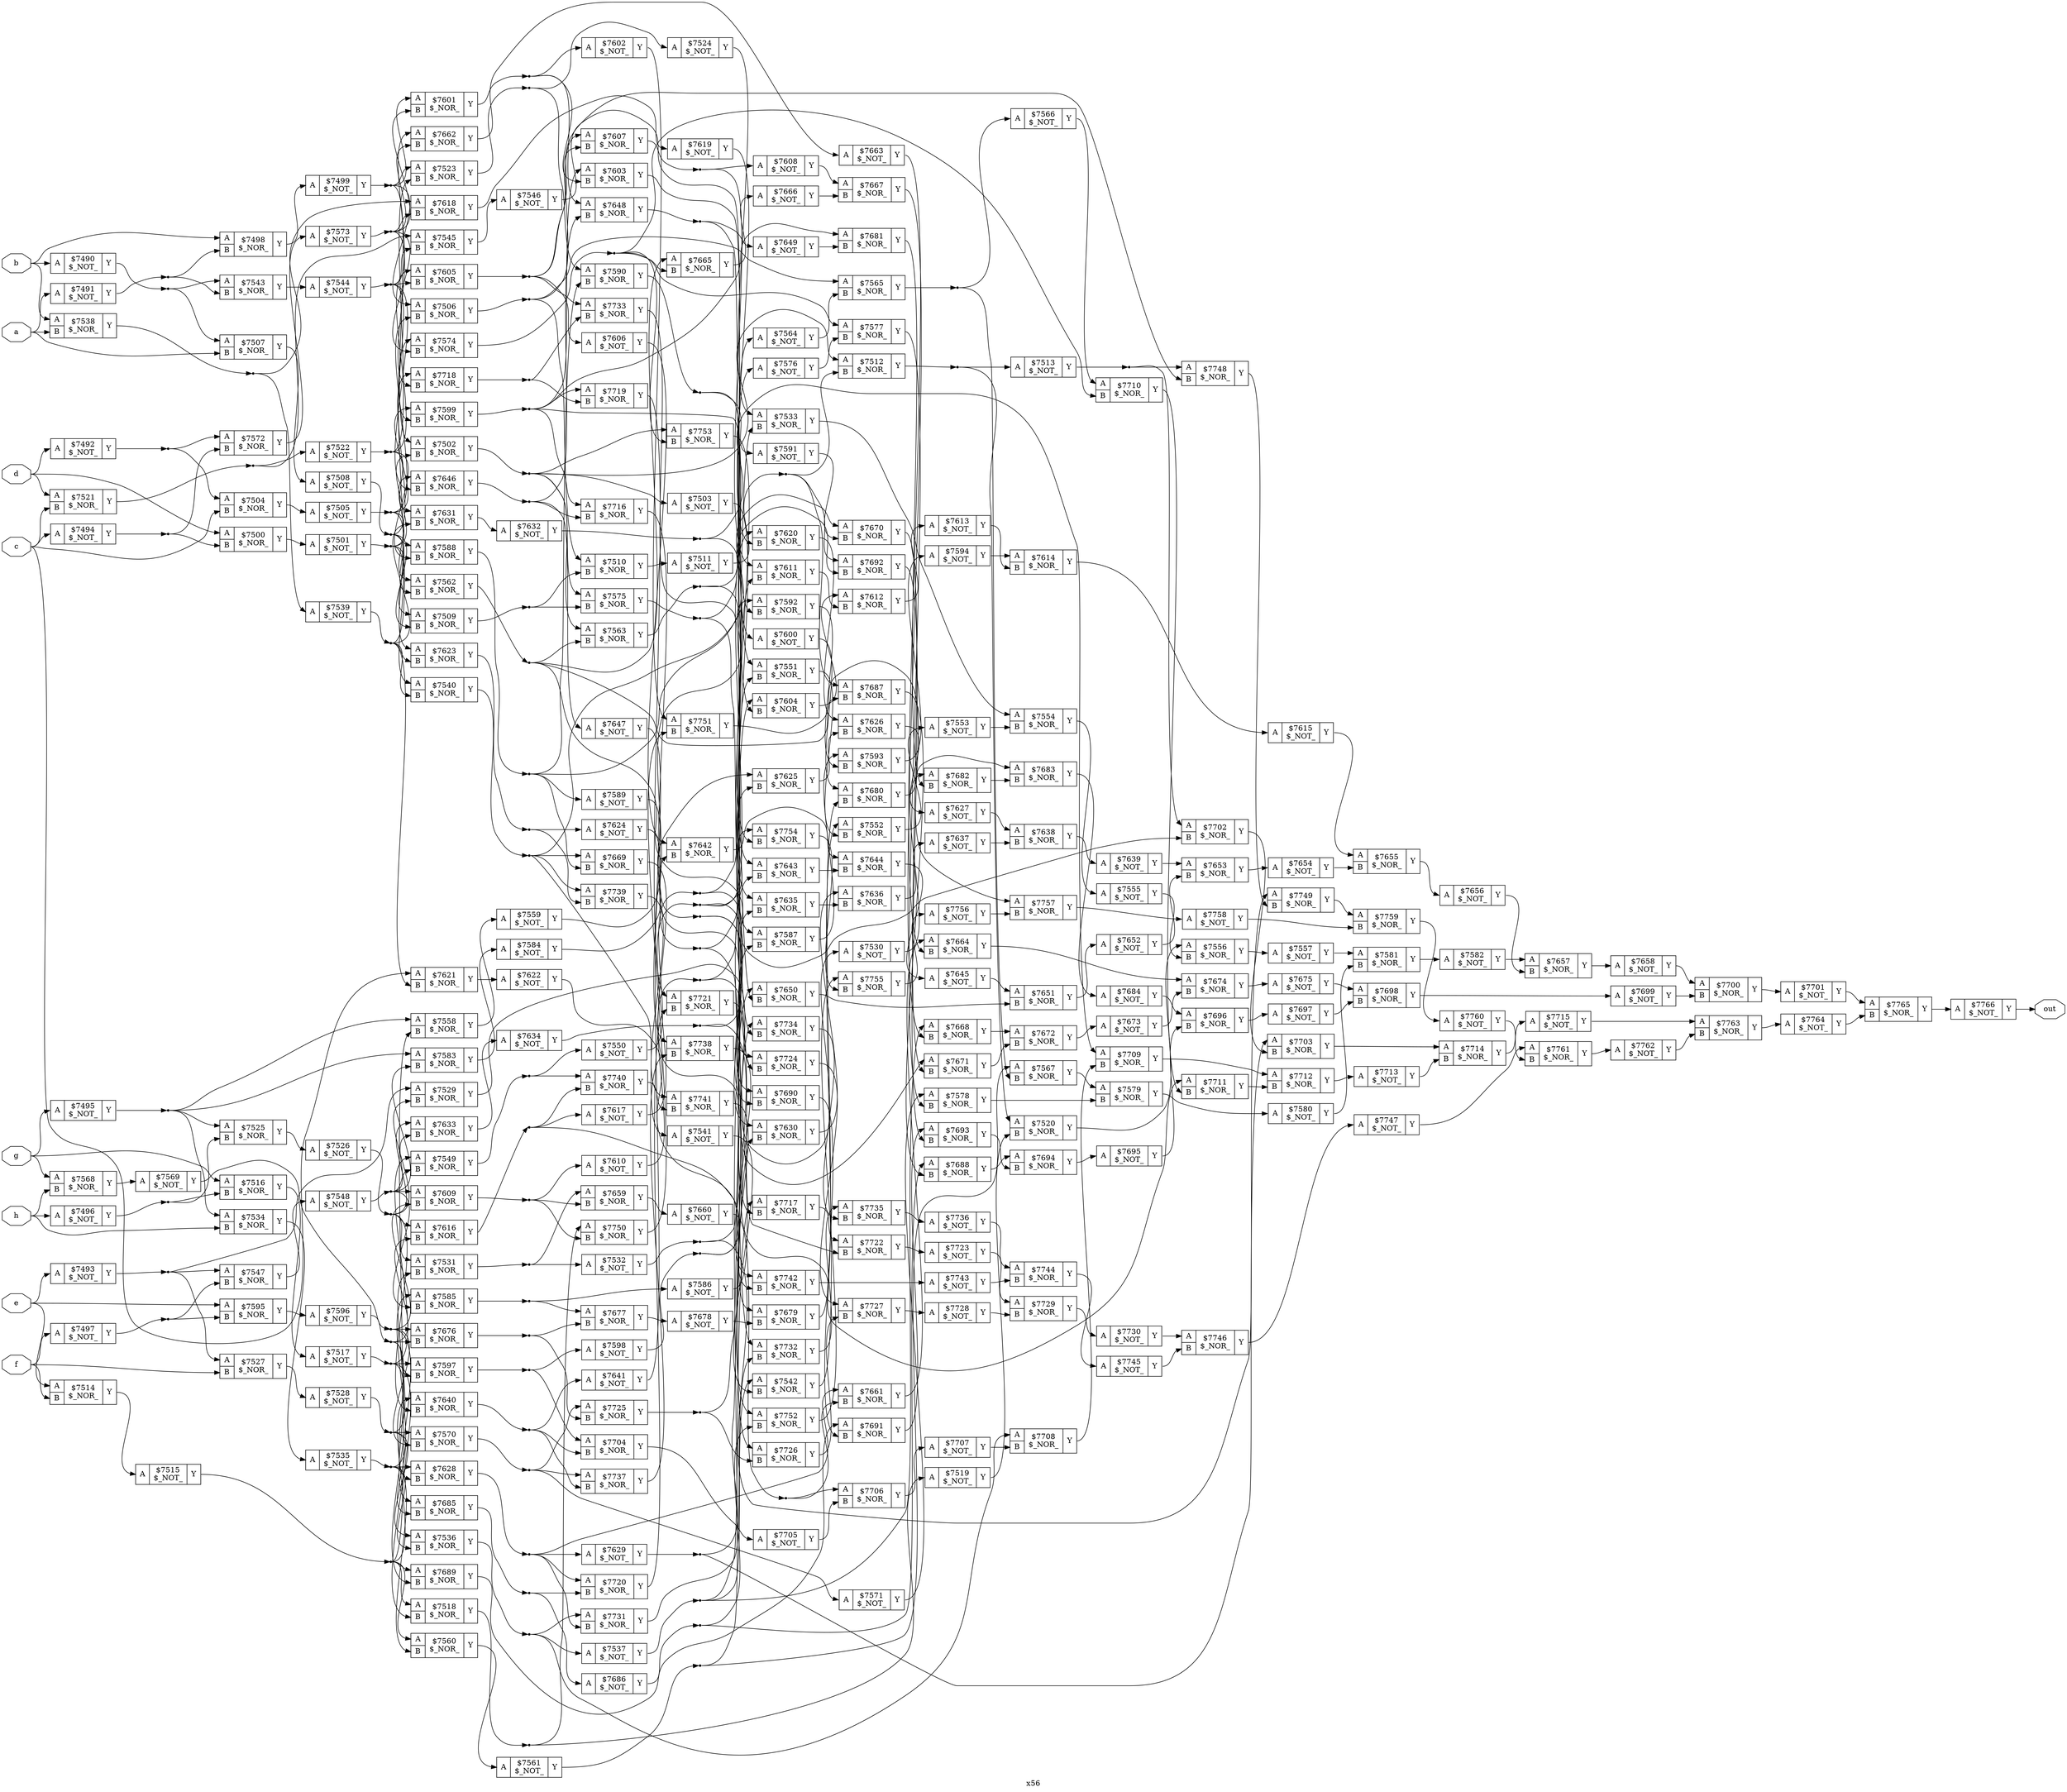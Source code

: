 digraph "x56" {
label="x56";
rankdir="LR";
remincross=true;
n277 [ shape=octagon, label="a", color="black", fontcolor="black" ];
n278 [ shape=octagon, label="b", color="black", fontcolor="black" ];
n279 [ shape=octagon, label="c", color="black", fontcolor="black" ];
n280 [ shape=octagon, label="d", color="black", fontcolor="black" ];
n281 [ shape=octagon, label="e", color="black", fontcolor="black" ];
n282 [ shape=octagon, label="f", color="black", fontcolor="black" ];
n283 [ shape=octagon, label="g", color="black", fontcolor="black" ];
n284 [ shape=octagon, label="h", color="black", fontcolor="black" ];
n285 [ shape=octagon, label="out", color="black", fontcolor="black" ];
c288 [ shape=record, label="{{<p286> A}|$7490\n$_NOT_|{<p287> Y}}" ];
c289 [ shape=record, label="{{<p286> A}|$7491\n$_NOT_|{<p287> Y}}" ];
c290 [ shape=record, label="{{<p286> A}|$7492\n$_NOT_|{<p287> Y}}" ];
c291 [ shape=record, label="{{<p286> A}|$7493\n$_NOT_|{<p287> Y}}" ];
c292 [ shape=record, label="{{<p286> A}|$7494\n$_NOT_|{<p287> Y}}" ];
c293 [ shape=record, label="{{<p286> A}|$7495\n$_NOT_|{<p287> Y}}" ];
c294 [ shape=record, label="{{<p286> A}|$7496\n$_NOT_|{<p287> Y}}" ];
c295 [ shape=record, label="{{<p286> A}|$7497\n$_NOT_|{<p287> Y}}" ];
c297 [ shape=record, label="{{<p286> A|<p296> B}|$7498\n$_NOR_|{<p287> Y}}" ];
c298 [ shape=record, label="{{<p286> A}|$7499\n$_NOT_|{<p287> Y}}" ];
c299 [ shape=record, label="{{<p286> A|<p296> B}|$7500\n$_NOR_|{<p287> Y}}" ];
c300 [ shape=record, label="{{<p286> A}|$7501\n$_NOT_|{<p287> Y}}" ];
c301 [ shape=record, label="{{<p286> A|<p296> B}|$7502\n$_NOR_|{<p287> Y}}" ];
c302 [ shape=record, label="{{<p286> A}|$7503\n$_NOT_|{<p287> Y}}" ];
c303 [ shape=record, label="{{<p286> A|<p296> B}|$7504\n$_NOR_|{<p287> Y}}" ];
c304 [ shape=record, label="{{<p286> A}|$7505\n$_NOT_|{<p287> Y}}" ];
c305 [ shape=record, label="{{<p286> A|<p296> B}|$7506\n$_NOR_|{<p287> Y}}" ];
c306 [ shape=record, label="{{<p286> A|<p296> B}|$7507\n$_NOR_|{<p287> Y}}" ];
c307 [ shape=record, label="{{<p286> A}|$7508\n$_NOT_|{<p287> Y}}" ];
c308 [ shape=record, label="{{<p286> A|<p296> B}|$7509\n$_NOR_|{<p287> Y}}" ];
c309 [ shape=record, label="{{<p286> A|<p296> B}|$7510\n$_NOR_|{<p287> Y}}" ];
c310 [ shape=record, label="{{<p286> A}|$7511\n$_NOT_|{<p287> Y}}" ];
c311 [ shape=record, label="{{<p286> A|<p296> B}|$7512\n$_NOR_|{<p287> Y}}" ];
c312 [ shape=record, label="{{<p286> A}|$7513\n$_NOT_|{<p287> Y}}" ];
c313 [ shape=record, label="{{<p286> A|<p296> B}|$7514\n$_NOR_|{<p287> Y}}" ];
c314 [ shape=record, label="{{<p286> A}|$7515\n$_NOT_|{<p287> Y}}" ];
c315 [ shape=record, label="{{<p286> A|<p296> B}|$7516\n$_NOR_|{<p287> Y}}" ];
c316 [ shape=record, label="{{<p286> A}|$7517\n$_NOT_|{<p287> Y}}" ];
c317 [ shape=record, label="{{<p286> A|<p296> B}|$7518\n$_NOR_|{<p287> Y}}" ];
c318 [ shape=record, label="{{<p286> A}|$7519\n$_NOT_|{<p287> Y}}" ];
c319 [ shape=record, label="{{<p286> A|<p296> B}|$7520\n$_NOR_|{<p287> Y}}" ];
c320 [ shape=record, label="{{<p286> A|<p296> B}|$7521\n$_NOR_|{<p287> Y}}" ];
c321 [ shape=record, label="{{<p286> A}|$7522\n$_NOT_|{<p287> Y}}" ];
c322 [ shape=record, label="{{<p286> A|<p296> B}|$7523\n$_NOR_|{<p287> Y}}" ];
c323 [ shape=record, label="{{<p286> A}|$7524\n$_NOT_|{<p287> Y}}" ];
c324 [ shape=record, label="{{<p286> A|<p296> B}|$7525\n$_NOR_|{<p287> Y}}" ];
c325 [ shape=record, label="{{<p286> A}|$7526\n$_NOT_|{<p287> Y}}" ];
c326 [ shape=record, label="{{<p286> A|<p296> B}|$7527\n$_NOR_|{<p287> Y}}" ];
c327 [ shape=record, label="{{<p286> A}|$7528\n$_NOT_|{<p287> Y}}" ];
c328 [ shape=record, label="{{<p286> A|<p296> B}|$7529\n$_NOR_|{<p287> Y}}" ];
c329 [ shape=record, label="{{<p286> A}|$7530\n$_NOT_|{<p287> Y}}" ];
c330 [ shape=record, label="{{<p286> A|<p296> B}|$7531\n$_NOR_|{<p287> Y}}" ];
c331 [ shape=record, label="{{<p286> A}|$7532\n$_NOT_|{<p287> Y}}" ];
c332 [ shape=record, label="{{<p286> A|<p296> B}|$7533\n$_NOR_|{<p287> Y}}" ];
c333 [ shape=record, label="{{<p286> A|<p296> B}|$7534\n$_NOR_|{<p287> Y}}" ];
c334 [ shape=record, label="{{<p286> A}|$7535\n$_NOT_|{<p287> Y}}" ];
c335 [ shape=record, label="{{<p286> A|<p296> B}|$7536\n$_NOR_|{<p287> Y}}" ];
c336 [ shape=record, label="{{<p286> A}|$7537\n$_NOT_|{<p287> Y}}" ];
c337 [ shape=record, label="{{<p286> A|<p296> B}|$7538\n$_NOR_|{<p287> Y}}" ];
c338 [ shape=record, label="{{<p286> A}|$7539\n$_NOT_|{<p287> Y}}" ];
c339 [ shape=record, label="{{<p286> A|<p296> B}|$7540\n$_NOR_|{<p287> Y}}" ];
c340 [ shape=record, label="{{<p286> A}|$7541\n$_NOT_|{<p287> Y}}" ];
c341 [ shape=record, label="{{<p286> A|<p296> B}|$7542\n$_NOR_|{<p287> Y}}" ];
c342 [ shape=record, label="{{<p286> A|<p296> B}|$7543\n$_NOR_|{<p287> Y}}" ];
c343 [ shape=record, label="{{<p286> A}|$7544\n$_NOT_|{<p287> Y}}" ];
c344 [ shape=record, label="{{<p286> A|<p296> B}|$7545\n$_NOR_|{<p287> Y}}" ];
c345 [ shape=record, label="{{<p286> A}|$7546\n$_NOT_|{<p287> Y}}" ];
c346 [ shape=record, label="{{<p286> A|<p296> B}|$7547\n$_NOR_|{<p287> Y}}" ];
c347 [ shape=record, label="{{<p286> A}|$7548\n$_NOT_|{<p287> Y}}" ];
c348 [ shape=record, label="{{<p286> A|<p296> B}|$7549\n$_NOR_|{<p287> Y}}" ];
c349 [ shape=record, label="{{<p286> A}|$7550\n$_NOT_|{<p287> Y}}" ];
c350 [ shape=record, label="{{<p286> A|<p296> B}|$7551\n$_NOR_|{<p287> Y}}" ];
c351 [ shape=record, label="{{<p286> A|<p296> B}|$7552\n$_NOR_|{<p287> Y}}" ];
c352 [ shape=record, label="{{<p286> A}|$7553\n$_NOT_|{<p287> Y}}" ];
c353 [ shape=record, label="{{<p286> A|<p296> B}|$7554\n$_NOR_|{<p287> Y}}" ];
c354 [ shape=record, label="{{<p286> A}|$7555\n$_NOT_|{<p287> Y}}" ];
c355 [ shape=record, label="{{<p286> A|<p296> B}|$7556\n$_NOR_|{<p287> Y}}" ];
c356 [ shape=record, label="{{<p286> A}|$7557\n$_NOT_|{<p287> Y}}" ];
c357 [ shape=record, label="{{<p286> A|<p296> B}|$7558\n$_NOR_|{<p287> Y}}" ];
c358 [ shape=record, label="{{<p286> A}|$7559\n$_NOT_|{<p287> Y}}" ];
c359 [ shape=record, label="{{<p286> A|<p296> B}|$7560\n$_NOR_|{<p287> Y}}" ];
c360 [ shape=record, label="{{<p286> A}|$7561\n$_NOT_|{<p287> Y}}" ];
c361 [ shape=record, label="{{<p286> A|<p296> B}|$7562\n$_NOR_|{<p287> Y}}" ];
c362 [ shape=record, label="{{<p286> A|<p296> B}|$7563\n$_NOR_|{<p287> Y}}" ];
c363 [ shape=record, label="{{<p286> A}|$7564\n$_NOT_|{<p287> Y}}" ];
c364 [ shape=record, label="{{<p286> A|<p296> B}|$7565\n$_NOR_|{<p287> Y}}" ];
c365 [ shape=record, label="{{<p286> A}|$7566\n$_NOT_|{<p287> Y}}" ];
c366 [ shape=record, label="{{<p286> A|<p296> B}|$7567\n$_NOR_|{<p287> Y}}" ];
c367 [ shape=record, label="{{<p286> A|<p296> B}|$7568\n$_NOR_|{<p287> Y}}" ];
c368 [ shape=record, label="{{<p286> A}|$7569\n$_NOT_|{<p287> Y}}" ];
c369 [ shape=record, label="{{<p286> A|<p296> B}|$7570\n$_NOR_|{<p287> Y}}" ];
c370 [ shape=record, label="{{<p286> A}|$7571\n$_NOT_|{<p287> Y}}" ];
c371 [ shape=record, label="{{<p286> A|<p296> B}|$7572\n$_NOR_|{<p287> Y}}" ];
c372 [ shape=record, label="{{<p286> A}|$7573\n$_NOT_|{<p287> Y}}" ];
c373 [ shape=record, label="{{<p286> A|<p296> B}|$7574\n$_NOR_|{<p287> Y}}" ];
c374 [ shape=record, label="{{<p286> A|<p296> B}|$7575\n$_NOR_|{<p287> Y}}" ];
c375 [ shape=record, label="{{<p286> A}|$7576\n$_NOT_|{<p287> Y}}" ];
c376 [ shape=record, label="{{<p286> A|<p296> B}|$7577\n$_NOR_|{<p287> Y}}" ];
c377 [ shape=record, label="{{<p286> A|<p296> B}|$7578\n$_NOR_|{<p287> Y}}" ];
c378 [ shape=record, label="{{<p286> A|<p296> B}|$7579\n$_NOR_|{<p287> Y}}" ];
c379 [ shape=record, label="{{<p286> A}|$7580\n$_NOT_|{<p287> Y}}" ];
c380 [ shape=record, label="{{<p286> A|<p296> B}|$7581\n$_NOR_|{<p287> Y}}" ];
c381 [ shape=record, label="{{<p286> A}|$7582\n$_NOT_|{<p287> Y}}" ];
c382 [ shape=record, label="{{<p286> A|<p296> B}|$7583\n$_NOR_|{<p287> Y}}" ];
c383 [ shape=record, label="{{<p286> A}|$7584\n$_NOT_|{<p287> Y}}" ];
c384 [ shape=record, label="{{<p286> A|<p296> B}|$7585\n$_NOR_|{<p287> Y}}" ];
c385 [ shape=record, label="{{<p286> A}|$7586\n$_NOT_|{<p287> Y}}" ];
c386 [ shape=record, label="{{<p286> A|<p296> B}|$7587\n$_NOR_|{<p287> Y}}" ];
c387 [ shape=record, label="{{<p286> A|<p296> B}|$7588\n$_NOR_|{<p287> Y}}" ];
c388 [ shape=record, label="{{<p286> A}|$7589\n$_NOT_|{<p287> Y}}" ];
c389 [ shape=record, label="{{<p286> A|<p296> B}|$7590\n$_NOR_|{<p287> Y}}" ];
c390 [ shape=record, label="{{<p286> A}|$7591\n$_NOT_|{<p287> Y}}" ];
c391 [ shape=record, label="{{<p286> A|<p296> B}|$7592\n$_NOR_|{<p287> Y}}" ];
c392 [ shape=record, label="{{<p286> A|<p296> B}|$7593\n$_NOR_|{<p287> Y}}" ];
c393 [ shape=record, label="{{<p286> A}|$7594\n$_NOT_|{<p287> Y}}" ];
c394 [ shape=record, label="{{<p286> A|<p296> B}|$7595\n$_NOR_|{<p287> Y}}" ];
c395 [ shape=record, label="{{<p286> A}|$7596\n$_NOT_|{<p287> Y}}" ];
c396 [ shape=record, label="{{<p286> A|<p296> B}|$7597\n$_NOR_|{<p287> Y}}" ];
c397 [ shape=record, label="{{<p286> A}|$7598\n$_NOT_|{<p287> Y}}" ];
c398 [ shape=record, label="{{<p286> A|<p296> B}|$7599\n$_NOR_|{<p287> Y}}" ];
c399 [ shape=record, label="{{<p286> A}|$7600\n$_NOT_|{<p287> Y}}" ];
c400 [ shape=record, label="{{<p286> A|<p296> B}|$7601\n$_NOR_|{<p287> Y}}" ];
c401 [ shape=record, label="{{<p286> A}|$7602\n$_NOT_|{<p287> Y}}" ];
c402 [ shape=record, label="{{<p286> A|<p296> B}|$7603\n$_NOR_|{<p287> Y}}" ];
c403 [ shape=record, label="{{<p286> A|<p296> B}|$7604\n$_NOR_|{<p287> Y}}" ];
c404 [ shape=record, label="{{<p286> A|<p296> B}|$7605\n$_NOR_|{<p287> Y}}" ];
c405 [ shape=record, label="{{<p286> A}|$7606\n$_NOT_|{<p287> Y}}" ];
c406 [ shape=record, label="{{<p286> A|<p296> B}|$7607\n$_NOR_|{<p287> Y}}" ];
c407 [ shape=record, label="{{<p286> A}|$7608\n$_NOT_|{<p287> Y}}" ];
c408 [ shape=record, label="{{<p286> A|<p296> B}|$7609\n$_NOR_|{<p287> Y}}" ];
c409 [ shape=record, label="{{<p286> A}|$7610\n$_NOT_|{<p287> Y}}" ];
c410 [ shape=record, label="{{<p286> A|<p296> B}|$7611\n$_NOR_|{<p287> Y}}" ];
c411 [ shape=record, label="{{<p286> A|<p296> B}|$7612\n$_NOR_|{<p287> Y}}" ];
c412 [ shape=record, label="{{<p286> A}|$7613\n$_NOT_|{<p287> Y}}" ];
c413 [ shape=record, label="{{<p286> A|<p296> B}|$7614\n$_NOR_|{<p287> Y}}" ];
c414 [ shape=record, label="{{<p286> A}|$7615\n$_NOT_|{<p287> Y}}" ];
c415 [ shape=record, label="{{<p286> A|<p296> B}|$7616\n$_NOR_|{<p287> Y}}" ];
c416 [ shape=record, label="{{<p286> A}|$7617\n$_NOT_|{<p287> Y}}" ];
c417 [ shape=record, label="{{<p286> A|<p296> B}|$7618\n$_NOR_|{<p287> Y}}" ];
c418 [ shape=record, label="{{<p286> A}|$7619\n$_NOT_|{<p287> Y}}" ];
c419 [ shape=record, label="{{<p286> A|<p296> B}|$7620\n$_NOR_|{<p287> Y}}" ];
c420 [ shape=record, label="{{<p286> A|<p296> B}|$7621\n$_NOR_|{<p287> Y}}" ];
c421 [ shape=record, label="{{<p286> A}|$7622\n$_NOT_|{<p287> Y}}" ];
c422 [ shape=record, label="{{<p286> A|<p296> B}|$7623\n$_NOR_|{<p287> Y}}" ];
c423 [ shape=record, label="{{<p286> A}|$7624\n$_NOT_|{<p287> Y}}" ];
c424 [ shape=record, label="{{<p286> A|<p296> B}|$7625\n$_NOR_|{<p287> Y}}" ];
c425 [ shape=record, label="{{<p286> A|<p296> B}|$7626\n$_NOR_|{<p287> Y}}" ];
c426 [ shape=record, label="{{<p286> A}|$7627\n$_NOT_|{<p287> Y}}" ];
c427 [ shape=record, label="{{<p286> A|<p296> B}|$7628\n$_NOR_|{<p287> Y}}" ];
c428 [ shape=record, label="{{<p286> A}|$7629\n$_NOT_|{<p287> Y}}" ];
c429 [ shape=record, label="{{<p286> A|<p296> B}|$7630\n$_NOR_|{<p287> Y}}" ];
c430 [ shape=record, label="{{<p286> A|<p296> B}|$7631\n$_NOR_|{<p287> Y}}" ];
c431 [ shape=record, label="{{<p286> A}|$7632\n$_NOT_|{<p287> Y}}" ];
c432 [ shape=record, label="{{<p286> A|<p296> B}|$7633\n$_NOR_|{<p287> Y}}" ];
c433 [ shape=record, label="{{<p286> A}|$7634\n$_NOT_|{<p287> Y}}" ];
c434 [ shape=record, label="{{<p286> A|<p296> B}|$7635\n$_NOR_|{<p287> Y}}" ];
c435 [ shape=record, label="{{<p286> A|<p296> B}|$7636\n$_NOR_|{<p287> Y}}" ];
c436 [ shape=record, label="{{<p286> A}|$7637\n$_NOT_|{<p287> Y}}" ];
c437 [ shape=record, label="{{<p286> A|<p296> B}|$7638\n$_NOR_|{<p287> Y}}" ];
c438 [ shape=record, label="{{<p286> A}|$7639\n$_NOT_|{<p287> Y}}" ];
c439 [ shape=record, label="{{<p286> A|<p296> B}|$7640\n$_NOR_|{<p287> Y}}" ];
c440 [ shape=record, label="{{<p286> A}|$7641\n$_NOT_|{<p287> Y}}" ];
c441 [ shape=record, label="{{<p286> A|<p296> B}|$7642\n$_NOR_|{<p287> Y}}" ];
c442 [ shape=record, label="{{<p286> A|<p296> B}|$7643\n$_NOR_|{<p287> Y}}" ];
c443 [ shape=record, label="{{<p286> A|<p296> B}|$7644\n$_NOR_|{<p287> Y}}" ];
c444 [ shape=record, label="{{<p286> A}|$7645\n$_NOT_|{<p287> Y}}" ];
c445 [ shape=record, label="{{<p286> A|<p296> B}|$7646\n$_NOR_|{<p287> Y}}" ];
c446 [ shape=record, label="{{<p286> A}|$7647\n$_NOT_|{<p287> Y}}" ];
c447 [ shape=record, label="{{<p286> A|<p296> B}|$7648\n$_NOR_|{<p287> Y}}" ];
c448 [ shape=record, label="{{<p286> A}|$7649\n$_NOT_|{<p287> Y}}" ];
c449 [ shape=record, label="{{<p286> A|<p296> B}|$7650\n$_NOR_|{<p287> Y}}" ];
c450 [ shape=record, label="{{<p286> A|<p296> B}|$7651\n$_NOR_|{<p287> Y}}" ];
c451 [ shape=record, label="{{<p286> A}|$7652\n$_NOT_|{<p287> Y}}" ];
c452 [ shape=record, label="{{<p286> A|<p296> B}|$7653\n$_NOR_|{<p287> Y}}" ];
c453 [ shape=record, label="{{<p286> A}|$7654\n$_NOT_|{<p287> Y}}" ];
c454 [ shape=record, label="{{<p286> A|<p296> B}|$7655\n$_NOR_|{<p287> Y}}" ];
c455 [ shape=record, label="{{<p286> A}|$7656\n$_NOT_|{<p287> Y}}" ];
c456 [ shape=record, label="{{<p286> A|<p296> B}|$7657\n$_NOR_|{<p287> Y}}" ];
c457 [ shape=record, label="{{<p286> A}|$7658\n$_NOT_|{<p287> Y}}" ];
c458 [ shape=record, label="{{<p286> A|<p296> B}|$7659\n$_NOR_|{<p287> Y}}" ];
c459 [ shape=record, label="{{<p286> A}|$7660\n$_NOT_|{<p287> Y}}" ];
c460 [ shape=record, label="{{<p286> A|<p296> B}|$7661\n$_NOR_|{<p287> Y}}" ];
c461 [ shape=record, label="{{<p286> A|<p296> B}|$7662\n$_NOR_|{<p287> Y}}" ];
c462 [ shape=record, label="{{<p286> A}|$7663\n$_NOT_|{<p287> Y}}" ];
c463 [ shape=record, label="{{<p286> A|<p296> B}|$7664\n$_NOR_|{<p287> Y}}" ];
c464 [ shape=record, label="{{<p286> A|<p296> B}|$7665\n$_NOR_|{<p287> Y}}" ];
c465 [ shape=record, label="{{<p286> A}|$7666\n$_NOT_|{<p287> Y}}" ];
c466 [ shape=record, label="{{<p286> A|<p296> B}|$7667\n$_NOR_|{<p287> Y}}" ];
c467 [ shape=record, label="{{<p286> A|<p296> B}|$7668\n$_NOR_|{<p287> Y}}" ];
c468 [ shape=record, label="{{<p286> A|<p296> B}|$7669\n$_NOR_|{<p287> Y}}" ];
c469 [ shape=record, label="{{<p286> A|<p296> B}|$7670\n$_NOR_|{<p287> Y}}" ];
c470 [ shape=record, label="{{<p286> A|<p296> B}|$7671\n$_NOR_|{<p287> Y}}" ];
c471 [ shape=record, label="{{<p286> A|<p296> B}|$7672\n$_NOR_|{<p287> Y}}" ];
c472 [ shape=record, label="{{<p286> A}|$7673\n$_NOT_|{<p287> Y}}" ];
c473 [ shape=record, label="{{<p286> A|<p296> B}|$7674\n$_NOR_|{<p287> Y}}" ];
c474 [ shape=record, label="{{<p286> A}|$7675\n$_NOT_|{<p287> Y}}" ];
c475 [ shape=record, label="{{<p286> A|<p296> B}|$7676\n$_NOR_|{<p287> Y}}" ];
c476 [ shape=record, label="{{<p286> A|<p296> B}|$7677\n$_NOR_|{<p287> Y}}" ];
c477 [ shape=record, label="{{<p286> A}|$7678\n$_NOT_|{<p287> Y}}" ];
c478 [ shape=record, label="{{<p286> A|<p296> B}|$7679\n$_NOR_|{<p287> Y}}" ];
c479 [ shape=record, label="{{<p286> A|<p296> B}|$7680\n$_NOR_|{<p287> Y}}" ];
c480 [ shape=record, label="{{<p286> A|<p296> B}|$7681\n$_NOR_|{<p287> Y}}" ];
c481 [ shape=record, label="{{<p286> A|<p296> B}|$7682\n$_NOR_|{<p287> Y}}" ];
c482 [ shape=record, label="{{<p286> A|<p296> B}|$7683\n$_NOR_|{<p287> Y}}" ];
c483 [ shape=record, label="{{<p286> A}|$7684\n$_NOT_|{<p287> Y}}" ];
c484 [ shape=record, label="{{<p286> A|<p296> B}|$7685\n$_NOR_|{<p287> Y}}" ];
c485 [ shape=record, label="{{<p286> A}|$7686\n$_NOT_|{<p287> Y}}" ];
c486 [ shape=record, label="{{<p286> A|<p296> B}|$7687\n$_NOR_|{<p287> Y}}" ];
c487 [ shape=record, label="{{<p286> A|<p296> B}|$7688\n$_NOR_|{<p287> Y}}" ];
c488 [ shape=record, label="{{<p286> A|<p296> B}|$7689\n$_NOR_|{<p287> Y}}" ];
c489 [ shape=record, label="{{<p286> A|<p296> B}|$7690\n$_NOR_|{<p287> Y}}" ];
c490 [ shape=record, label="{{<p286> A|<p296> B}|$7691\n$_NOR_|{<p287> Y}}" ];
c491 [ shape=record, label="{{<p286> A|<p296> B}|$7692\n$_NOR_|{<p287> Y}}" ];
c492 [ shape=record, label="{{<p286> A|<p296> B}|$7693\n$_NOR_|{<p287> Y}}" ];
c493 [ shape=record, label="{{<p286> A|<p296> B}|$7694\n$_NOR_|{<p287> Y}}" ];
c494 [ shape=record, label="{{<p286> A}|$7695\n$_NOT_|{<p287> Y}}" ];
c495 [ shape=record, label="{{<p286> A|<p296> B}|$7696\n$_NOR_|{<p287> Y}}" ];
c496 [ shape=record, label="{{<p286> A}|$7697\n$_NOT_|{<p287> Y}}" ];
c497 [ shape=record, label="{{<p286> A|<p296> B}|$7698\n$_NOR_|{<p287> Y}}" ];
c498 [ shape=record, label="{{<p286> A}|$7699\n$_NOT_|{<p287> Y}}" ];
c499 [ shape=record, label="{{<p286> A|<p296> B}|$7700\n$_NOR_|{<p287> Y}}" ];
c500 [ shape=record, label="{{<p286> A}|$7701\n$_NOT_|{<p287> Y}}" ];
c501 [ shape=record, label="{{<p286> A|<p296> B}|$7702\n$_NOR_|{<p287> Y}}" ];
c502 [ shape=record, label="{{<p286> A|<p296> B}|$7703\n$_NOR_|{<p287> Y}}" ];
c503 [ shape=record, label="{{<p286> A|<p296> B}|$7704\n$_NOR_|{<p287> Y}}" ];
c504 [ shape=record, label="{{<p286> A}|$7705\n$_NOT_|{<p287> Y}}" ];
c505 [ shape=record, label="{{<p286> A|<p296> B}|$7706\n$_NOR_|{<p287> Y}}" ];
c506 [ shape=record, label="{{<p286> A}|$7707\n$_NOT_|{<p287> Y}}" ];
c507 [ shape=record, label="{{<p286> A|<p296> B}|$7708\n$_NOR_|{<p287> Y}}" ];
c508 [ shape=record, label="{{<p286> A|<p296> B}|$7709\n$_NOR_|{<p287> Y}}" ];
c509 [ shape=record, label="{{<p286> A|<p296> B}|$7710\n$_NOR_|{<p287> Y}}" ];
c510 [ shape=record, label="{{<p286> A|<p296> B}|$7711\n$_NOR_|{<p287> Y}}" ];
c511 [ shape=record, label="{{<p286> A|<p296> B}|$7712\n$_NOR_|{<p287> Y}}" ];
c512 [ shape=record, label="{{<p286> A}|$7713\n$_NOT_|{<p287> Y}}" ];
c513 [ shape=record, label="{{<p286> A|<p296> B}|$7714\n$_NOR_|{<p287> Y}}" ];
c514 [ shape=record, label="{{<p286> A}|$7715\n$_NOT_|{<p287> Y}}" ];
c515 [ shape=record, label="{{<p286> A|<p296> B}|$7716\n$_NOR_|{<p287> Y}}" ];
c516 [ shape=record, label="{{<p286> A|<p296> B}|$7717\n$_NOR_|{<p287> Y}}" ];
c517 [ shape=record, label="{{<p286> A|<p296> B}|$7718\n$_NOR_|{<p287> Y}}" ];
c518 [ shape=record, label="{{<p286> A|<p296> B}|$7719\n$_NOR_|{<p287> Y}}" ];
c519 [ shape=record, label="{{<p286> A|<p296> B}|$7720\n$_NOR_|{<p287> Y}}" ];
c520 [ shape=record, label="{{<p286> A|<p296> B}|$7721\n$_NOR_|{<p287> Y}}" ];
c521 [ shape=record, label="{{<p286> A|<p296> B}|$7722\n$_NOR_|{<p287> Y}}" ];
c522 [ shape=record, label="{{<p286> A}|$7723\n$_NOT_|{<p287> Y}}" ];
c523 [ shape=record, label="{{<p286> A|<p296> B}|$7724\n$_NOR_|{<p287> Y}}" ];
c524 [ shape=record, label="{{<p286> A|<p296> B}|$7725\n$_NOR_|{<p287> Y}}" ];
c525 [ shape=record, label="{{<p286> A|<p296> B}|$7726\n$_NOR_|{<p287> Y}}" ];
c526 [ shape=record, label="{{<p286> A|<p296> B}|$7727\n$_NOR_|{<p287> Y}}" ];
c527 [ shape=record, label="{{<p286> A}|$7728\n$_NOT_|{<p287> Y}}" ];
c528 [ shape=record, label="{{<p286> A|<p296> B}|$7729\n$_NOR_|{<p287> Y}}" ];
c529 [ shape=record, label="{{<p286> A}|$7730\n$_NOT_|{<p287> Y}}" ];
c530 [ shape=record, label="{{<p286> A|<p296> B}|$7731\n$_NOR_|{<p287> Y}}" ];
c531 [ shape=record, label="{{<p286> A|<p296> B}|$7732\n$_NOR_|{<p287> Y}}" ];
c532 [ shape=record, label="{{<p286> A|<p296> B}|$7733\n$_NOR_|{<p287> Y}}" ];
c533 [ shape=record, label="{{<p286> A|<p296> B}|$7734\n$_NOR_|{<p287> Y}}" ];
c534 [ shape=record, label="{{<p286> A|<p296> B}|$7735\n$_NOR_|{<p287> Y}}" ];
c535 [ shape=record, label="{{<p286> A}|$7736\n$_NOT_|{<p287> Y}}" ];
c536 [ shape=record, label="{{<p286> A|<p296> B}|$7737\n$_NOR_|{<p287> Y}}" ];
c537 [ shape=record, label="{{<p286> A|<p296> B}|$7738\n$_NOR_|{<p287> Y}}" ];
c538 [ shape=record, label="{{<p286> A|<p296> B}|$7739\n$_NOR_|{<p287> Y}}" ];
c539 [ shape=record, label="{{<p286> A|<p296> B}|$7740\n$_NOR_|{<p287> Y}}" ];
c540 [ shape=record, label="{{<p286> A|<p296> B}|$7741\n$_NOR_|{<p287> Y}}" ];
c541 [ shape=record, label="{{<p286> A|<p296> B}|$7742\n$_NOR_|{<p287> Y}}" ];
c542 [ shape=record, label="{{<p286> A}|$7743\n$_NOT_|{<p287> Y}}" ];
c543 [ shape=record, label="{{<p286> A|<p296> B}|$7744\n$_NOR_|{<p287> Y}}" ];
c544 [ shape=record, label="{{<p286> A}|$7745\n$_NOT_|{<p287> Y}}" ];
c545 [ shape=record, label="{{<p286> A|<p296> B}|$7746\n$_NOR_|{<p287> Y}}" ];
c546 [ shape=record, label="{{<p286> A}|$7747\n$_NOT_|{<p287> Y}}" ];
c547 [ shape=record, label="{{<p286> A|<p296> B}|$7748\n$_NOR_|{<p287> Y}}" ];
c548 [ shape=record, label="{{<p286> A|<p296> B}|$7749\n$_NOR_|{<p287> Y}}" ];
c549 [ shape=record, label="{{<p286> A|<p296> B}|$7750\n$_NOR_|{<p287> Y}}" ];
c550 [ shape=record, label="{{<p286> A|<p296> B}|$7751\n$_NOR_|{<p287> Y}}" ];
c551 [ shape=record, label="{{<p286> A|<p296> B}|$7752\n$_NOR_|{<p287> Y}}" ];
c552 [ shape=record, label="{{<p286> A|<p296> B}|$7753\n$_NOR_|{<p287> Y}}" ];
c553 [ shape=record, label="{{<p286> A|<p296> B}|$7754\n$_NOR_|{<p287> Y}}" ];
c554 [ shape=record, label="{{<p286> A|<p296> B}|$7755\n$_NOR_|{<p287> Y}}" ];
c555 [ shape=record, label="{{<p286> A}|$7756\n$_NOT_|{<p287> Y}}" ];
c556 [ shape=record, label="{{<p286> A|<p296> B}|$7757\n$_NOR_|{<p287> Y}}" ];
c557 [ shape=record, label="{{<p286> A}|$7758\n$_NOT_|{<p287> Y}}" ];
c558 [ shape=record, label="{{<p286> A|<p296> B}|$7759\n$_NOR_|{<p287> Y}}" ];
c559 [ shape=record, label="{{<p286> A}|$7760\n$_NOT_|{<p287> Y}}" ];
c560 [ shape=record, label="{{<p286> A|<p296> B}|$7761\n$_NOR_|{<p287> Y}}" ];
c561 [ shape=record, label="{{<p286> A}|$7762\n$_NOT_|{<p287> Y}}" ];
c562 [ shape=record, label="{{<p286> A|<p296> B}|$7763\n$_NOR_|{<p287> Y}}" ];
c563 [ shape=record, label="{{<p286> A}|$7764\n$_NOT_|{<p287> Y}}" ];
c564 [ shape=record, label="{{<p286> A|<p296> B}|$7765\n$_NOR_|{<p287> Y}}" ];
c565 [ shape=record, label="{{<p286> A}|$7766\n$_NOT_|{<p287> Y}}" ];
c379:p287:e -> c380:p296:w [color="black", label=""];
n10 [ shape=point ];
c388:p287:e -> n10:w [color="black", label=""];
n10:e -> c429:p286:w [color="black", label=""];
n10:e -> c489:p286:w [color="black", label=""];
c469:p287:e -> c470:p296:w [color="black", label=""];
c470:p287:e -> c471:p296:w [color="black", label=""];
c471:p287:e -> c472:p286:w [color="black", label=""];
c472:p287:e -> c473:p296:w [color="black", label=""];
c473:p287:e -> c474:p286:w [color="black", label=""];
c474:p287:e -> c497:p286:w [color="black", label=""];
n106 [ shape=point ];
c475:p287:e -> n106:w [color="black", label=""];
n106:e -> c476:p296:w [color="black", label=""];
n106:e -> c524:p296:w [color="black", label=""];
c476:p287:e -> c477:p286:w [color="black", label=""];
c477:p287:e -> c478:p296:w [color="black", label=""];
c478:p287:e -> c479:p296:w [color="black", label=""];
n11 [ shape=point ];
c288:p287:e -> n11:w [color="black", label=""];
n11:e -> c306:p286:w [color="black", label=""];
n11:e -> c342:p286:w [color="black", label=""];
n110 [ shape=point ];
c298:p287:e -> n110:w [color="black", label=""];
n110:e -> c301:p286:w [color="black", label=""];
n110:e -> c305:p286:w [color="black", label=""];
n110:e -> c322:p286:w [color="black", label=""];
n110:e -> c400:p286:w [color="black", label=""];
c479:p287:e -> c482:p286:w [color="black", label=""];
c480:p287:e -> c481:p296:w [color="black", label=""];
c481:p287:e -> c482:p296:w [color="black", label=""];
c482:p287:e -> c483:p286:w [color="black", label=""];
c483:p287:e -> c495:p286:w [color="black", label=""];
n116 [ shape=point ];
c484:p287:e -> n116:w [color="black", label=""];
n116:e -> c485:p286:w [color="black", label=""];
n116:e -> c519:p296:w [color="black", label=""];
n117 [ shape=point ];
c485:p287:e -> n117:w [color="black", label=""];
n117:e -> c487:p286:w [color="black", label=""];
n117:e -> c551:p296:w [color="black", label=""];
c486:p287:e -> c487:p296:w [color="black", label=""];
c487:p287:e -> c493:p286:w [color="black", label=""];
n12 [ shape=point ];
c389:p287:e -> n12:w [color="black", label=""];
n12:e -> c390:p286:w [color="black", label=""];
n12:e -> c391:p296:w [color="black", label=""];
c488:p287:e -> c490:p286:w [color="black", label=""];
c299:p287:e -> c300:p286:w [color="black", label=""];
c489:p287:e -> c490:p296:w [color="black", label=""];
c490:p287:e -> c492:p286:w [color="black", label=""];
c491:p287:e -> c492:p296:w [color="black", label=""];
c492:p287:e -> c493:p296:w [color="black", label=""];
c493:p287:e -> c494:p286:w [color="black", label=""];
c494:p287:e -> c495:p296:w [color="black", label=""];
c495:p287:e -> c496:p286:w [color="black", label=""];
c496:p287:e -> c497:p296:w [color="black", label=""];
c390:p287:e -> c469:p296:w [color="black", label=""];
c497:p287:e -> c498:p286:w [color="black", label=""];
c498:p287:e -> c499:p296:w [color="black", label=""];
n132 [ shape=point ];
c300:p287:e -> n132:w [color="black", label=""];
n132:e -> c301:p296:w [color="black", label=""];
n132:e -> c308:p286:w [color="black", label=""];
n132:e -> c339:p286:w [color="black", label=""];
n132:e -> c445:p286:w [color="black", label=""];
c499:p287:e -> c500:p286:w [color="black", label=""];
c500:p287:e -> c564:p286:w [color="black", label=""];
c501:p287:e -> c502:p296:w [color="black", label=""];
c502:p287:e -> c513:p286:w [color="black", label=""];
c503:p287:e -> c504:p286:w [color="black", label=""];
c504:p287:e -> c505:p296:w [color="black", label=""];
c505:p287:e -> c506:p286:w [color="black", label=""];
c391:p287:e -> c392:p296:w [color="black", label=""];
c506:p287:e -> c507:p296:w [color="black", label=""];
c507:p287:e -> c508:p296:w [color="black", label=""];
c508:p287:e -> c511:p286:w [color="black", label=""];
n143 [ shape=point ];
c301:p287:e -> n143:w [color="black", label=""];
n143:e -> c302:p286:w [color="black", label=""];
n143:e -> c311:p286:w [color="black", label=""];
n143:e -> c362:p286:w [color="black", label=""];
n143:e -> c374:p286:w [color="black", label=""];
n143:e -> c552:p286:w [color="black", label=""];
c509:p287:e -> c510:p296:w [color="black", label=""];
c510:p287:e -> c511:p296:w [color="black", label=""];
c511:p287:e -> c512:p286:w [color="black", label=""];
c512:p287:e -> c513:p296:w [color="black", label=""];
c513:p287:e -> c514:p286:w [color="black", label=""];
c514:p287:e -> c562:p286:w [color="black", label=""];
c392:p287:e -> c393:p286:w [color="black", label=""];
c515:p287:e -> c516:p296:w [color="black", label=""];
c516:p287:e -> c521:p286:w [color="black", label=""];
n152 [ shape=point ];
c517:p287:e -> n152:w [color="black", label=""];
n152:e -> c518:p296:w [color="black", label=""];
n152:e -> c532:p296:w [color="black", label=""];
c518:p287:e -> c520:p286:w [color="black", label=""];
c302:p287:e -> c442:p286:w [color="black", label=""];
c519:p287:e -> c520:p296:w [color="black", label=""];
c520:p287:e -> c521:p296:w [color="black", label=""];
c521:p287:e -> c522:p286:w [color="black", label=""];
c522:p287:e -> c528:p286:w [color="black", label=""];
c523:p287:e -> c526:p286:w [color="black", label=""];
c393:p287:e -> c413:p286:w [color="black", label=""];
n160 [ shape=point ];
c524:p287:e -> n160:w [color="black", label=""];
n160:e -> c525:p296:w [color="black", label=""];
n160:e -> c533:p286:w [color="black", label=""];
c525:p287:e -> c526:p296:w [color="black", label=""];
c526:p287:e -> c527:p286:w [color="black", label=""];
c527:p287:e -> c528:p296:w [color="black", label=""];
c528:p287:e -> c529:p286:w [color="black", label=""];
c303:p287:e -> c304:p286:w [color="black", label=""];
c529:p287:e -> c545:p286:w [color="black", label=""];
c530:p287:e -> c531:p296:w [color="black", label=""];
c531:p287:e -> c534:p286:w [color="black", label=""];
c532:p287:e -> c533:p296:w [color="black", label=""];
c394:p287:e -> c395:p286:w [color="black", label=""];
c533:p287:e -> c534:p296:w [color="black", label=""];
c534:p287:e -> c535:p286:w [color="black", label=""];
c535:p287:e -> c543:p286:w [color="black", label=""];
c536:p287:e -> c537:p296:w [color="black", label=""];
c537:p287:e -> c541:p286:w [color="black", label=""];
c538:p287:e -> c540:p286:w [color="black", label=""];
n176 [ shape=point ];
c304:p287:e -> n176:w [color="black", label=""];
n176:e -> c305:p296:w [color="black", label=""];
n176:e -> c361:p286:w [color="black", label=""];
n176:e -> c398:p286:w [color="black", label=""];
n176:e -> c422:p286:w [color="black", label=""];
c539:p287:e -> c540:p296:w [color="black", label=""];
c540:p287:e -> c541:p296:w [color="black", label=""];
c541:p287:e -> c542:p286:w [color="black", label=""];
n18 [ shape=point ];
c395:p287:e -> n18:w [color="black", label=""];
n18:e -> c396:p296:w [color="black", label=""];
n18:e -> c415:p296:w [color="black", label=""];
n18:e -> c427:p296:w [color="black", label=""];
n18:e -> c475:p296:w [color="black", label=""];
c542:p287:e -> c543:p296:w [color="black", label=""];
c543:p287:e -> c544:p286:w [color="black", label=""];
c544:p287:e -> c545:p296:w [color="black", label=""];
c545:p287:e -> c546:p286:w [color="black", label=""];
c546:p287:e -> c560:p286:w [color="black", label=""];
c547:p287:e -> c548:p296:w [color="black", label=""];
c548:p287:e -> c558:p286:w [color="black", label=""];
n187 [ shape=point ];
c305:p287:e -> n187:w [color="black", label=""];
n187:e -> c309:p286:w [color="black", label=""];
n187:e -> c364:p286:w [color="black", label=""];
n187:e -> c406:p286:w [color="black", label=""];
c549:p287:e -> c550:p296:w [color="black", label=""];
c550:p287:e -> c556:p286:w [color="black", label=""];
n19 [ shape=point ];
c396:p287:e -> n19:w [color="black", label=""];
n19:e -> c397:p286:w [color="black", label=""];
n19:e -> c503:p286:w [color="black", label=""];
c551:p287:e -> c554:p286:w [color="black", label=""];
c552:p287:e -> c553:p296:w [color="black", label=""];
c553:p287:e -> c554:p296:w [color="black", label=""];
c554:p287:e -> c555:p286:w [color="black", label=""];
c555:p287:e -> c556:p296:w [color="black", label=""];
c556:p287:e -> c557:p286:w [color="black", label=""];
c557:p287:e -> c558:p296:w [color="black", label=""];
c558:p287:e -> c559:p286:w [color="black", label=""];
c306:p287:e -> c307:p286:w [color="black", label=""];
c559:p287:e -> c560:p296:w [color="black", label=""];
c380:p287:e -> c381:p286:w [color="black", label=""];
n20 [ shape=point ];
c397:p287:e -> n20:w [color="black", label=""];
n20:e -> c403:p286:w [color="black", label=""];
n20:e -> c442:p296:w [color="black", label=""];
c560:p287:e -> c561:p286:w [color="black", label=""];
c561:p287:e -> c562:p296:w [color="black", label=""];
c562:p287:e -> c563:p286:w [color="black", label=""];
c563:p287:e -> c564:p296:w [color="black", label=""];
c564:p287:e -> c565:p286:w [color="black", label=""];
n205 [ shape=point ];
c307:p287:e -> n205:w [color="black", label=""];
n205:e -> c308:p296:w [color="black", label=""];
n205:e -> c361:p296:w [color="black", label=""];
n205:e -> c387:p286:w [color="black", label=""];
n205:e -> c517:p286:w [color="black", label=""];
n206 [ shape=point ];
c308:p287:e -> n206:w [color="black", label=""];
n206:e -> c309:p296:w [color="black", label=""];
n206:e -> c374:p296:w [color="black", label=""];
c309:p287:e -> c310:p286:w [color="black", label=""];
n208 [ shape=point ];
c310:p287:e -> n208:w [color="black", label=""];
n208:e -> c311:p296:w [color="black", label=""];
n208:e -> c486:p286:w [color="black", label=""];
n208:e -> c491:p286:w [color="black", label=""];
n209 [ shape=point ];
c311:p287:e -> n209:w [color="black", label=""];
n209:e -> c312:p286:w [color="black", label=""];
n209:e -> c319:p286:w [color="black", label=""];
n21 [ shape=point ];
c398:p287:e -> n21:w [color="black", label=""];
n21:e -> c399:p286:w [color="black", label=""];
n21:e -> c402:p286:w [color="black", label=""];
n21:e -> c480:p286:w [color="black", label=""];
n21:e -> c515:p286:w [color="black", label=""];
n21:e -> c518:p286:w [color="black", label=""];
n210 [ shape=point ];
c312:p287:e -> n210:w [color="black", label=""];
n210:e -> c501:p286:w [color="black", label=""];
n210:e -> c547:p286:w [color="black", label=""];
c313:p287:e -> c314:p286:w [color="black", label=""];
n212 [ shape=point ];
c314:p287:e -> n212:w [color="black", label=""];
n212:e -> c317:p286:w [color="black", label=""];
n212:e -> c357:p296:w [color="black", label=""];
n212:e -> c359:p286:w [color="black", label=""];
n212:e -> c439:p286:w [color="black", label=""];
n212:e -> c488:p286:w [color="black", label=""];
c315:p287:e -> c316:p286:w [color="black", label=""];
n214 [ shape=point ];
c316:p287:e -> n214:w [color="black", label=""];
n214:e -> c317:p296:w [color="black", label=""];
n214:e -> c348:p286:w [color="black", label=""];
n214:e -> c396:p286:w [color="black", label=""];
n214:e -> c484:p286:w [color="black", label=""];
n215 [ shape=point ];
c317:p287:e -> n215:w [color="black", label=""];
n215:e -> c318:p286:w [color="black", label=""];
n215:e -> c549:p286:w [color="black", label=""];
c318:p287:e -> c319:p296:w [color="black", label=""];
c319:p287:e -> c355:p286:w [color="black", label=""];
n218 [ shape=point ];
c320:p287:e -> n218:w [color="black", label=""];
n218:e -> c321:p286:w [color="black", label=""];
n218:e -> c344:p286:w [color="black", label=""];
n219 [ shape=point ];
c321:p287:e -> n219:w [color="black", label=""];
n219:e -> c322:p296:w [color="black", label=""];
n219:e -> c387:p296:w [color="black", label=""];
n219:e -> c404:p286:w [color="black", label=""];
n219:e -> c430:p286:w [color="black", label=""];
n22 [ shape=point ];
c289:p287:e -> n22:w [color="black", label=""];
n22:e -> c297:p296:w [color="black", label=""];
n22:e -> c342:p296:w [color="black", label=""];
n220 [ shape=point ];
c322:p287:e -> n220:w [color="black", label=""];
n220:e -> c323:p286:w [color="black", label=""];
n220:e -> c389:p286:w [color="black", label=""];
c323:p287:e -> c332:p286:w [color="black", label=""];
c324:p287:e -> c325:p286:w [color="black", label=""];
n223 [ shape=point ];
c325:p287:e -> n223:w [color="black", label=""];
n223:e -> c328:p296:w [color="black", label=""];
n223:e -> c330:p286:w [color="black", label=""];
n223:e -> c415:p286:w [color="black", label=""];
n223:e -> c432:p286:w [color="black", label=""];
n223:e -> c439:p296:w [color="black", label=""];
c326:p287:e -> c327:p286:w [color="black", label=""];
n225 [ shape=point ];
c327:p287:e -> n225:w [color="black", label=""];
n225:e -> c330:p296:w [color="black", label=""];
n225:e -> c335:p286:w [color="black", label=""];
n225:e -> c369:p286:w [color="black", label=""];
n225:e -> c484:p296:w [color="black", label=""];
c328:p287:e -> c329:p286:w [color="black", label=""];
c329:p287:e -> c481:p286:w [color="black", label=""];
n228 [ shape=point ];
c330:p287:e -> n228:w [color="black", label=""];
n228:e -> c331:p286:w [color="black", label=""];
n228:e -> c458:p286:w [color="black", label=""];
n229 [ shape=point ];
c331:p287:e -> n229:w [color="black", label=""];
n229:e -> c332:p296:w [color="black", label=""];
n229:e -> c548:p286:w [color="black", label=""];
c399:p287:e -> c479:p286:w [color="black", label=""];
c332:p287:e -> c353:p286:w [color="black", label=""];
c333:p287:e -> c334:p286:w [color="black", label=""];
n232 [ shape=point ];
c334:p287:e -> n232:w [color="black", label=""];
n232:e -> c335:p296:w [color="black", label=""];
n232:e -> c359:p296:w [color="black", label=""];
n232:e -> c384:p286:w [color="black", label=""];
n232:e -> c427:p286:w [color="black", label=""];
n233 [ shape=point ];
c335:p287:e -> n233:w [color="black", label=""];
n233:e -> c336:p286:w [color="black", label=""];
n233:e -> c507:p286:w [color="black", label=""];
n233:e -> c530:p286:w [color="black", label=""];
n234 [ shape=point ];
c336:p287:e -> n234:w [color="black", label=""];
n234:e -> c341:p286:w [color="black", label=""];
n234:e -> c467:p286:w [color="black", label=""];
n234:e -> c516:p286:w [color="black", label=""];
n235 [ shape=point ];
c337:p287:e -> n235:w [color="black", label=""];
n235:e -> c338:p286:w [color="black", label=""];
n235:e -> c417:p286:w [color="black", label=""];
n236 [ shape=point ];
c338:p287:e -> n236:w [color="black", label=""];
n236:e -> c339:p296:w [color="black", label=""];
n236:e -> c373:p286:w [color="black", label=""];
n236:e -> c420:p296:w [color="black", label=""];
n236:e -> c422:p296:w [color="black", label=""];
n236:e -> c430:p296:w [color="black", label=""];
n237 [ shape=point ];
c339:p287:e -> n237:w [color="black", label=""];
n237:e -> c340:p286:w [color="black", label=""];
n237:e -> c468:p286:w [color="black", label=""];
n237:e -> c469:p286:w [color="black", label=""];
n237:e -> c538:p286:w [color="black", label=""];
c340:p287:e -> c341:p296:w [color="black", label=""];
c341:p287:e -> c351:p286:w [color="black", label=""];
n24 [ shape=point ];
c400:p287:e -> n24:w [color="black", label=""];
n24:e -> c401:p286:w [color="black", label=""];
n24:e -> c402:p296:w [color="black", label=""];
n24:e -> c447:p286:w [color="black", label=""];
c342:p287:e -> c343:p286:w [color="black", label=""];
n241 [ shape=point ];
c343:p287:e -> n241:w [color="black", label=""];
n241:e -> c344:p296:w [color="black", label=""];
n241:e -> c398:p296:w [color="black", label=""];
n241:e -> c404:p296:w [color="black", label=""];
n241:e -> c445:p296:w [color="black", label=""];
n241:e -> c461:p286:w [color="black", label=""];
c344:p287:e -> c345:p286:w [color="black", label=""];
c345:p287:e -> c350:p286:w [color="black", label=""];
c346:p287:e -> c347:p286:w [color="black", label=""];
n245 [ shape=point ];
c347:p287:e -> n245:w [color="black", label=""];
n245:e -> c348:p296:w [color="black", label=""];
n245:e -> c382:p296:w [color="black", label=""];
n245:e -> c384:p296:w [color="black", label=""];
n245:e -> c408:p286:w [color="black", label=""];
n245:e -> c432:p296:w [color="black", label=""];
n246 [ shape=point ];
c348:p287:e -> n246:w [color="black", label=""];
n246:e -> c349:p286:w [color="black", label=""];
n246:e -> c539:p286:w [color="black", label=""];
n247 [ shape=point ];
c349:p287:e -> n247:w [color="black", label=""];
n247:e -> c350:p296:w [color="black", label=""];
n247:e -> c523:p286:w [color="black", label=""];
c350:p287:e -> c351:p296:w [color="black", label=""];
c351:p287:e -> c352:p286:w [color="black", label=""];
c401:p287:e -> c550:p286:w [color="black", label=""];
c352:p287:e -> c353:p296:w [color="black", label=""];
c353:p287:e -> c354:p286:w [color="black", label=""];
c354:p287:e -> c355:p296:w [color="black", label=""];
c355:p287:e -> c356:p286:w [color="black", label=""];
c356:p287:e -> c380:p286:w [color="black", label=""];
c357:p287:e -> c358:p286:w [color="black", label=""];
c358:p287:e -> c391:p286:w [color="black", label=""];
c359:p287:e -> c360:p286:w [color="black", label=""];
n258 [ shape=point ];
c360:p287:e -> n258:w [color="black", label=""];
n258:e -> c366:p286:w [color="black", label=""];
n258:e -> c449:p286:w [color="black", label=""];
n259 [ shape=point ];
c361:p287:e -> n259:w [color="black", label=""];
n259:e -> c362:p296:w [color="black", label=""];
n259:e -> c464:p286:w [color="black", label=""];
n259:e -> c486:p296:w [color="black", label=""];
n259:e -> c501:p296:w [color="black", label=""];
c402:p287:e -> c403:p296:w [color="black", label=""];
n260 [ shape=point ];
c362:p287:e -> n260:w [color="black", label=""];
n260:e -> c363:p286:w [color="black", label=""];
n260:e -> c386:p286:w [color="black", label=""];
c363:p287:e -> c364:p296:w [color="black", label=""];
n262 [ shape=point ];
c364:p287:e -> n262:w [color="black", label=""];
n262:e -> c365:p286:w [color="black", label=""];
n262:e -> c366:p296:w [color="black", label=""];
c365:p287:e -> c509:p286:w [color="black", label=""];
c366:p287:e -> c378:p286:w [color="black", label=""];
c367:p287:e -> c368:p286:w [color="black", label=""];
n266 [ shape=point ];
c368:p287:e -> n266:w [color="black", label=""];
n266:e -> c369:p296:w [color="black", label=""];
n266:e -> c408:p296:w [color="black", label=""];
n266:e -> c475:p286:w [color="black", label=""];
n266:e -> c488:p296:w [color="black", label=""];
n267 [ shape=point ];
c369:p287:e -> n267:w [color="black", label=""];
n267:e -> c370:p286:w [color="black", label=""];
n267:e -> c524:p286:w [color="black", label=""];
n267:e -> c536:p286:w [color="black", label=""];
c370:p287:e -> c377:p286:w [color="black", label=""];
c371:p287:e -> c372:p286:w [color="black", label=""];
c403:p287:e -> c411:p286:w [color="black", label=""];
n270 [ shape=point ];
c372:p287:e -> n270:w [color="black", label=""];
n270:e -> c373:p296:w [color="black", label=""];
n270:e -> c400:p296:w [color="black", label=""];
n270:e -> c417:p296:w [color="black", label=""];
n270:e -> c461:p296:w [color="black", label=""];
n270:e -> c517:p296:w [color="black", label=""];
n271 [ shape=point ];
c373:p287:e -> n271:w [color="black", label=""];
n271:e -> c376:p286:w [color="black", label=""];
n271:e -> c464:p296:w [color="black", label=""];
n271:e -> c509:p296:w [color="black", label=""];
n271:e -> c552:p296:w [color="black", label=""];
n272 [ shape=point ];
c374:p287:e -> n272:w [color="black", label=""];
n272:e -> c375:p286:w [color="black", label=""];
n272:e -> c523:p296:w [color="black", label=""];
c375:p287:e -> c376:p296:w [color="black", label=""];
c376:p287:e -> c377:p296:w [color="black", label=""];
c377:p287:e -> c378:p296:w [color="black", label=""];
c378:p287:e -> c379:p286:w [color="black", label=""];
n277:e -> c289:p286:w [color="black", label=""];
n277:e -> c306:p296:w [color="black", label=""];
n277:e -> c337:p296:w [color="black", label=""];
n278:e -> c288:p286:w [color="black", label=""];
n278:e -> c297:p286:w [color="black", label=""];
n278:e -> c337:p286:w [color="black", label=""];
n279:e -> c292:p286:w [color="black", label=""];
n279:e -> c303:p296:w [color="black", label=""];
n279:e -> c320:p296:w [color="black", label=""];
n279:e -> c420:p286:w [color="black", label=""];
n28 [ shape=point ];
c404:p287:e -> n28:w [color="black", label=""];
n28:e -> c405:p286:w [color="black", label=""];
n28:e -> c406:p296:w [color="black", label=""];
n28:e -> c532:p286:w [color="black", label=""];
n28:e -> c547:p296:w [color="black", label=""];
n280:e -> c290:p286:w [color="black", label=""];
n280:e -> c299:p286:w [color="black", label=""];
n280:e -> c320:p286:w [color="black", label=""];
n281:e -> c291:p286:w [color="black", label=""];
n281:e -> c313:p286:w [color="black", label=""];
n281:e -> c394:p286:w [color="black", label=""];
n282:e -> c295:p286:w [color="black", label=""];
n282:e -> c313:p296:w [color="black", label=""];
n282:e -> c326:p296:w [color="black", label=""];
n283:e -> c293:p286:w [color="black", label=""];
n283:e -> c315:p286:w [color="black", label=""];
n283:e -> c367:p286:w [color="black", label=""];
n284:e -> c294:p286:w [color="black", label=""];
n284:e -> c333:p296:w [color="black", label=""];
n284:e -> c367:p296:w [color="black", label=""];
c565:p287:e -> n285:w [color="black", label=""];
c405:p287:e -> c441:p286:w [color="black", label=""];
c381:p287:e -> c456:p286:w [color="black", label=""];
n30 [ shape=point ];
c406:p287:e -> n30:w [color="black", label=""];
n30:e -> c407:p286:w [color="black", label=""];
n30:e -> c410:p286:w [color="black", label=""];
c407:p287:e -> c466:p286:w [color="black", label=""];
n32 [ shape=point ];
c408:p287:e -> n32:w [color="black", label=""];
n32:e -> c409:p286:w [color="black", label=""];
n32:e -> c458:p296:w [color="black", label=""];
n32:e -> c549:p296:w [color="black", label=""];
n33 [ shape=point ];
c290:p287:e -> n33:w [color="black", label=""];
n33:e -> c303:p286:w [color="black", label=""];
n33:e -> c371:p286:w [color="black", label=""];
n34 [ shape=point ];
c409:p287:e -> n34:w [color="black", label=""];
n34:e -> c410:p296:w [color="black", label=""];
n34:e -> c470:p286:w [color="black", label=""];
c410:p287:e -> c411:p296:w [color="black", label=""];
c411:p287:e -> c412:p286:w [color="black", label=""];
c412:p287:e -> c413:p296:w [color="black", label=""];
c413:p287:e -> c414:p286:w [color="black", label=""];
c414:p287:e -> c454:p286:w [color="black", label=""];
c382:p287:e -> c383:p286:w [color="black", label=""];
n40 [ shape=point ];
c415:p287:e -> n40:w [color="black", label=""];
n40:e -> c416:p286:w [color="black", label=""];
n40:e -> c478:p286:w [color="black", label=""];
n40:e -> c539:p296:w [color="black", label=""];
n41 [ shape=point ];
c416:p287:e -> n41:w [color="black", label=""];
n41:e -> c419:p286:w [color="black", label=""];
n41:e -> c489:p296:w [color="black", label=""];
n41:e -> c553:p286:w [color="black", label=""];
c417:p287:e -> c418:p286:w [color="black", label=""];
c418:p287:e -> c419:p296:w [color="black", label=""];
n44 [ shape=point ];
c291:p287:e -> n44:w [color="black", label=""];
n44:e -> c326:p286:w [color="black", label=""];
n44:e -> c328:p286:w [color="black", label=""];
n44:e -> c346:p286:w [color="black", label=""];
c419:p287:e -> c425:p286:w [color="black", label=""];
c420:p287:e -> c421:p286:w [color="black", label=""];
c421:p287:e -> c525:p286:w [color="black", label=""];
n48 [ shape=point ];
c422:p287:e -> n48:w [color="black", label=""];
n48:e -> c423:p286:w [color="black", label=""];
n48:e -> c538:p296:w [color="black", label=""];
n49 [ shape=point ];
c423:p287:e -> n49:w [color="black", label=""];
n49:e -> c424:p296:w [color="black", label=""];
n49:e -> c531:p286:w [color="black", label=""];
c383:p287:e -> c424:p286:w [color="black", label=""];
c424:p287:e -> c425:p296:w [color="black", label=""];
c425:p287:e -> c426:p286:w [color="black", label=""];
c426:p287:e -> c437:p286:w [color="black", label=""];
n53 [ shape=point ];
c427:p287:e -> n53:w [color="black", label=""];
n53:e -> c428:p286:w [color="black", label=""];
n53:e -> c460:p286:w [color="black", label=""];
n53:e -> c519:p286:w [color="black", label=""];
n53:e -> c530:p296:w [color="black", label=""];
n54 [ shape=point ];
c428:p287:e -> n54:w [color="black", label=""];
n54:e -> c429:p296:w [color="black", label=""];
n54:e -> c502:p286:w [color="black", label=""];
n55 [ shape=point ];
c292:p287:e -> n55:w [color="black", label=""];
n55:e -> c299:p296:w [color="black", label=""];
n55:e -> c371:p296:w [color="black", label=""];
c429:p287:e -> c435:p286:w [color="black", label=""];
c430:p287:e -> c431:p286:w [color="black", label=""];
n58 [ shape=point ];
c431:p287:e -> n58:w [color="black", label=""];
n58:e -> c434:p286:w [color="black", label=""];
n58:e -> c508:p286:w [color="black", label=""];
c432:p287:e -> c433:p286:w [color="black", label=""];
n6 [ shape=point ];
c384:p287:e -> n6:w [color="black", label=""];
n6:e -> c385:p286:w [color="black", label=""];
n6:e -> c476:p286:w [color="black", label=""];
n60 [ shape=point ];
c433:p287:e -> n60:w [color="black", label=""];
n60:e -> c434:p296:w [color="black", label=""];
n60:e -> c510:p286:w [color="black", label=""];
c434:p287:e -> c435:p296:w [color="black", label=""];
c435:p287:e -> c436:p286:w [color="black", label=""];
c436:p287:e -> c437:p296:w [color="black", label=""];
c437:p287:e -> c438:p286:w [color="black", label=""];
c438:p287:e -> c452:p286:w [color="black", label=""];
n66 [ shape=point ];
c293:p287:e -> n66:w [color="black", label=""];
n66:e -> c324:p286:w [color="black", label=""];
n66:e -> c333:p286:w [color="black", label=""];
n66:e -> c357:p286:w [color="black", label=""];
n66:e -> c382:p286:w [color="black", label=""];
n67 [ shape=point ];
c439:p287:e -> n67:w [color="black", label=""];
n67:e -> c440:p286:w [color="black", label=""];
n67:e -> c503:p296:w [color="black", label=""];
n67:e -> c536:p296:w [color="black", label=""];
c440:p287:e -> c441:p296:w [color="black", label=""];
c441:p287:e -> c443:p286:w [color="black", label=""];
c385:p287:e -> c386:p296:w [color="black", label=""];
c442:p287:e -> c443:p296:w [color="black", label=""];
c443:p287:e -> c444:p286:w [color="black", label=""];
c444:p287:e -> c450:p286:w [color="black", label=""];
n73 [ shape=point ];
c445:p287:e -> n73:w [color="black", label=""];
n73:e -> c446:p286:w [color="black", label=""];
n73:e -> c447:p296:w [color="black", label=""];
n73:e -> c515:p296:w [color="black", label=""];
c446:p287:e -> c537:p286:w [color="black", label=""];
n75 [ shape=point ];
c447:p287:e -> n75:w [color="black", label=""];
n75:e -> c448:p286:w [color="black", label=""];
n75:e -> c449:p296:w [color="black", label=""];
c448:p287:e -> c480:p296:w [color="black", label=""];
n77 [ shape=point ];
c294:p287:e -> n77:w [color="black", label=""];
n77:e -> c315:p296:w [color="black", label=""];
n77:e -> c324:p296:w [color="black", label=""];
c449:p287:e -> c450:p296:w [color="black", label=""];
c450:p287:e -> c451:p286:w [color="black", label=""];
c386:p287:e -> c392:p286:w [color="black", label=""];
c451:p287:e -> c452:p296:w [color="black", label=""];
c452:p287:e -> c453:p286:w [color="black", label=""];
c453:p287:e -> c454:p296:w [color="black", label=""];
c454:p287:e -> c455:p286:w [color="black", label=""];
c455:p287:e -> c456:p296:w [color="black", label=""];
c456:p287:e -> c457:p286:w [color="black", label=""];
c457:p287:e -> c499:p286:w [color="black", label=""];
c458:p287:e -> c459:p286:w [color="black", label=""];
n88 [ shape=point ];
c295:p287:e -> n88:w [color="black", label=""];
n88:e -> c346:p296:w [color="black", label=""];
n88:e -> c394:p296:w [color="black", label=""];
n89 [ shape=point ];
c459:p287:e -> n89:w [color="black", label=""];
n89:e -> c460:p296:w [color="black", label=""];
n89:e -> c505:p286:w [color="black", label=""];
n9 [ shape=point ];
c387:p287:e -> n9:w [color="black", label=""];
n9:e -> c388:p286:w [color="black", label=""];
n9:e -> c389:p296:w [color="black", label=""];
n9:e -> c468:p296:w [color="black", label=""];
n9:e -> c491:p296:w [color="black", label=""];
c460:p287:e -> c463:p286:w [color="black", label=""];
c461:p287:e -> c462:p286:w [color="black", label=""];
c462:p287:e -> c463:p296:w [color="black", label=""];
c463:p287:e -> c473:p286:w [color="black", label=""];
c464:p287:e -> c465:p286:w [color="black", label=""];
c465:p287:e -> c466:p296:w [color="black", label=""];
c466:p287:e -> c467:p296:w [color="black", label=""];
c467:p287:e -> c471:p286:w [color="black", label=""];
c468:p287:e -> c551:p286:w [color="black", label=""];
c297:p287:e -> c298:p286:w [color="black", label=""];
}
